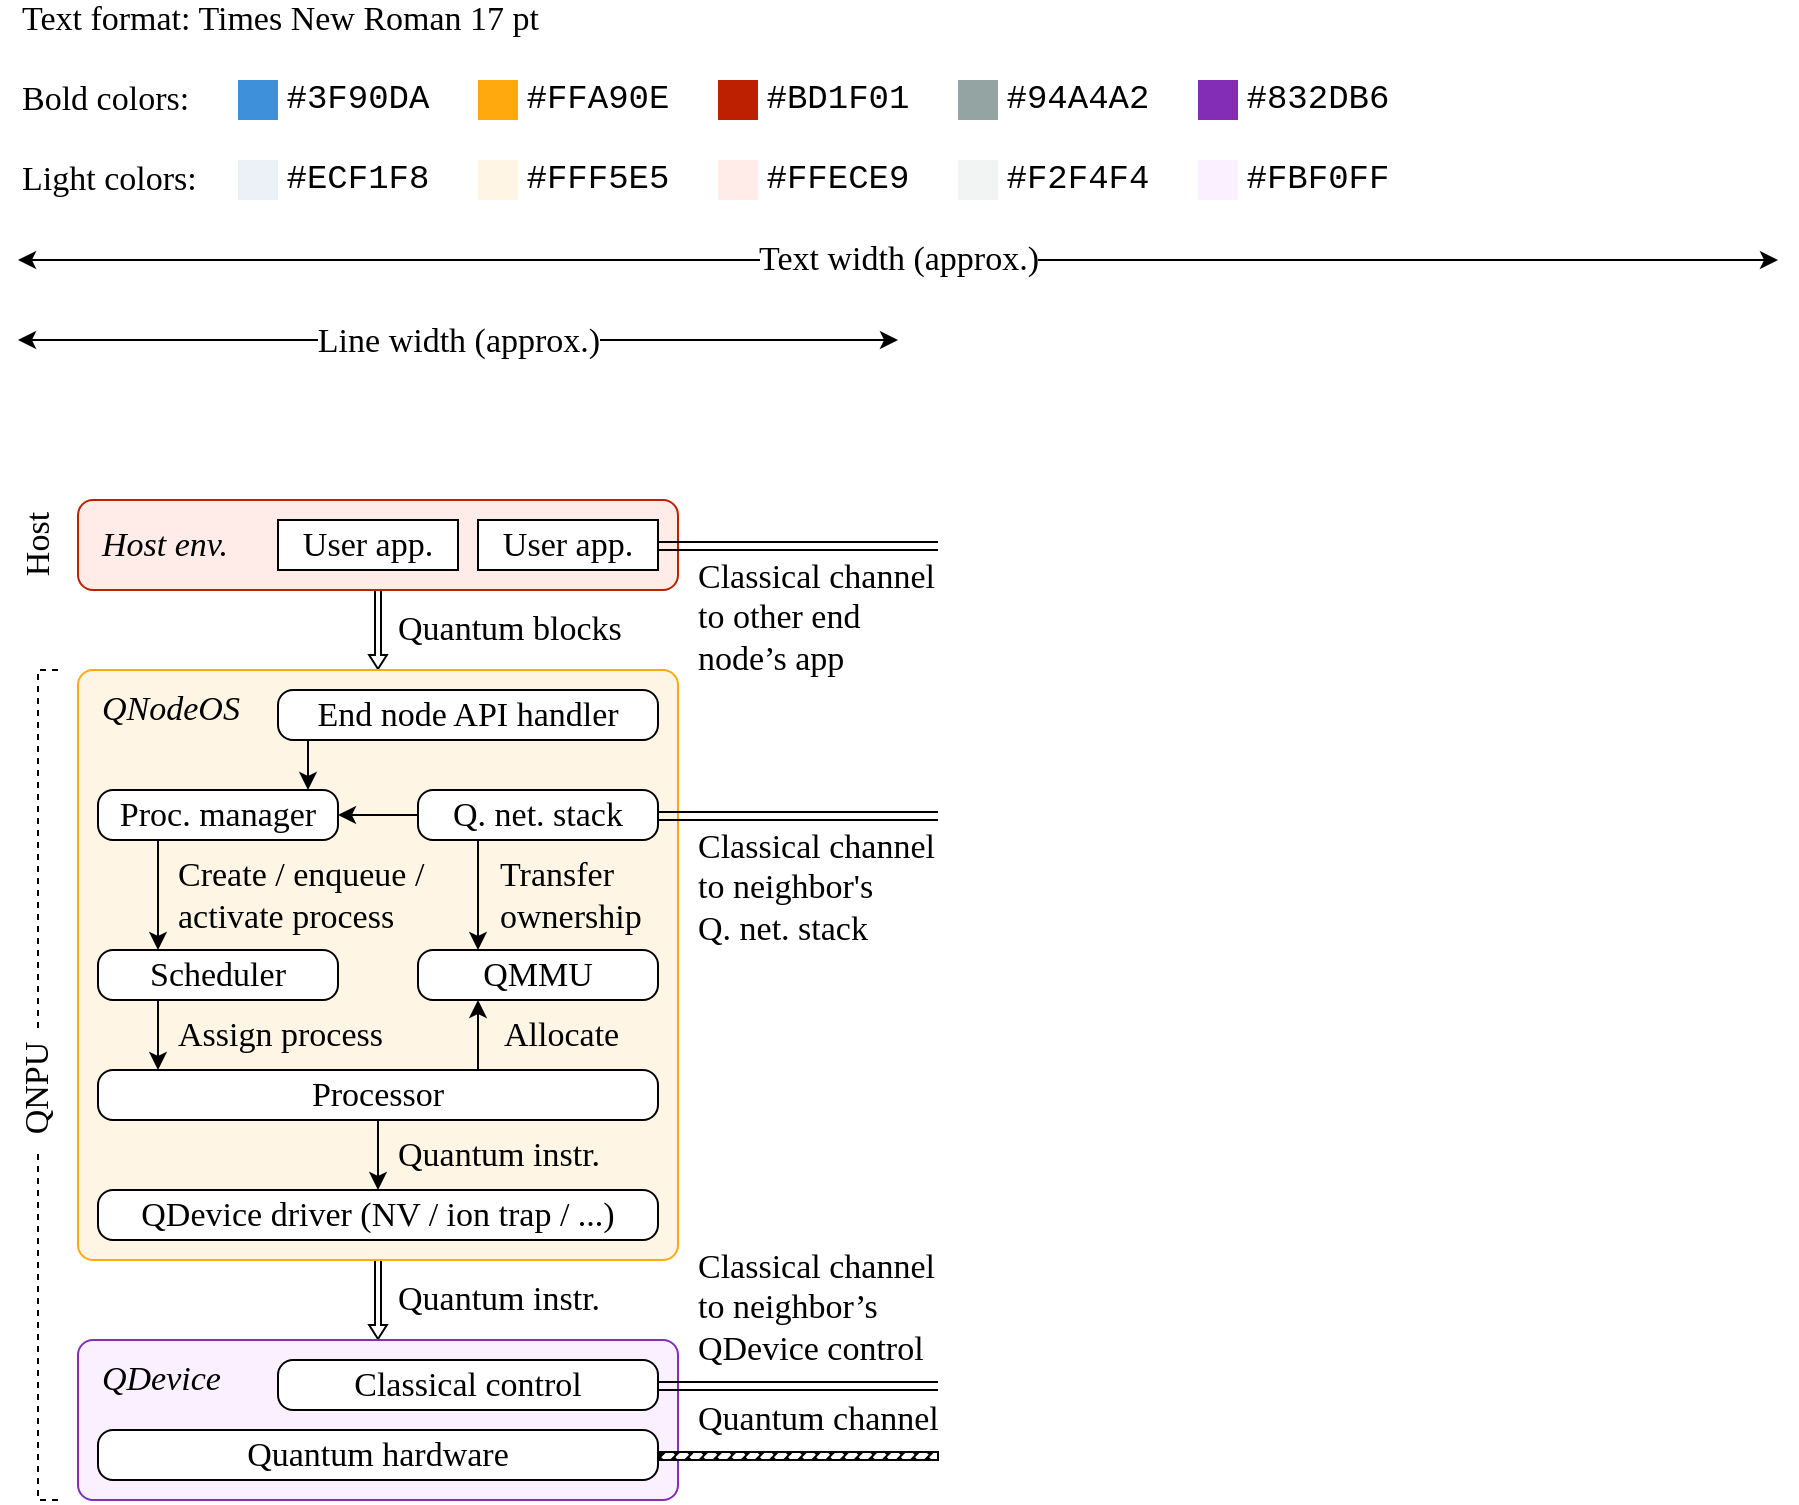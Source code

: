 <mxfile version="20.7.4" type="device"><diagram id="D1HtAhjjhCdzmTIrUNiw" name="Page-1"><mxGraphModel dx="1793" dy="1049" grid="1" gridSize="10" guides="1" tooltips="1" connect="1" arrows="1" fold="1" page="1" pageScale="1" pageWidth="1100" pageHeight="850" math="0" shadow="0"><root><mxCell id="0"/><mxCell id="1" parent="0"/><mxCell id="3X6UR7vebm-MhE1ssPxp-44" style="edgeStyle=orthogonalEdgeStyle;rounded=0;orthogonalLoop=1;jettySize=auto;html=1;entryX=0.5;entryY=0;entryDx=0;entryDy=0;shape=flexArrow;endWidth=4.88;endSize=2;width=3;startSize=5;" parent="1" edge="1"><mxGeometry relative="1" as="geometry"><mxPoint x="300" y="322" as="sourcePoint"/><mxPoint x="300" y="365" as="targetPoint"/></mxGeometry></mxCell><mxCell id="3X6UR7vebm-MhE1ssPxp-39" style="edgeStyle=orthogonalEdgeStyle;rounded=0;orthogonalLoop=1;jettySize=auto;html=1;entryX=0.5;entryY=0;entryDx=0;entryDy=0;shape=flexArrow;endWidth=4.88;endSize=2;width=3;startSize=5;" parent="1" edge="1"><mxGeometry relative="1" as="geometry"><mxPoint x="300" y="657" as="sourcePoint"/><mxPoint x="300" y="700" as="targetPoint"/></mxGeometry></mxCell><mxCell id="3X6UR7vebm-MhE1ssPxp-5" value="QNodeOS" style="rounded=1;whiteSpace=wrap;html=1;strokeWidth=1;fontFamily=Times New Roman;fontSize=17;align=left;verticalAlign=top;spacingRight=0;spacingLeft=12;spacingTop=5;spacing=0;absoluteArcSize=1;arcSize=15;fontStyle=2;shadow=0;sketch=0;strokeColor=#FFA90E;fillColor=#FFF5E5;" parent="1" vertex="1"><mxGeometry x="150" y="365" width="300" height="295" as="geometry"/></mxCell><mxCell id="HOQ9eJgj0v2eyHVtLmr2-1" value="" style="endArrow=classic;startArrow=classic;html=1;" parent="1" edge="1"><mxGeometry width="50" height="50" relative="1" as="geometry"><mxPoint x="120" y="160" as="sourcePoint"/><mxPoint x="1000" y="160" as="targetPoint"/></mxGeometry></mxCell><mxCell id="HOQ9eJgj0v2eyHVtLmr2-7" value="Text width (approx.)" style="edgeLabel;html=1;align=center;verticalAlign=middle;resizable=0;points=[];fontSize=17;fontFamily=Times New Roman;" parent="HOQ9eJgj0v2eyHVtLmr2-1" vertex="1" connectable="0"><mxGeometry x="0.509" relative="1" as="geometry"><mxPoint x="-224.17" as="offset"/></mxGeometry></mxCell><mxCell id="HOQ9eJgj0v2eyHVtLmr2-2" value="" style="endArrow=classic;startArrow=classic;html=1;" parent="1" edge="1"><mxGeometry width="50" height="50" relative="1" as="geometry"><mxPoint x="120" y="200" as="sourcePoint"/><mxPoint x="560" y="200" as="targetPoint"/></mxGeometry></mxCell><mxCell id="HOQ9eJgj0v2eyHVtLmr2-6" value="Line width (approx.)" style="edgeLabel;html=1;align=center;verticalAlign=middle;resizable=0;points=[];fontSize=17;fontFamily=Times New Roman;spacingLeft=0;" parent="HOQ9eJgj0v2eyHVtLmr2-2" vertex="1" connectable="0"><mxGeometry x="0.038" y="-1" relative="1" as="geometry"><mxPoint x="-8.33" as="offset"/></mxGeometry></mxCell><mxCell id="HOQ9eJgj0v2eyHVtLmr2-10" value="Text format: Times New Roman 17 pt" style="text;html=1;strokeColor=none;fillColor=none;align=left;verticalAlign=middle;whiteSpace=wrap;rounded=0;fontFamily=Times New Roman;fontSize=17;" parent="1" vertex="1"><mxGeometry x="120" y="30" width="280" height="20" as="geometry"/></mxCell><mxCell id="HOQ9eJgj0v2eyHVtLmr2-24" value="Bold colors:" style="text;html=1;strokeColor=none;fillColor=none;align=left;verticalAlign=middle;whiteSpace=wrap;rounded=0;fontFamily=Times New Roman;fontSize=17;" parent="1" vertex="1"><mxGeometry x="120" y="70" width="100" height="20" as="geometry"/></mxCell><mxCell id="HOQ9eJgj0v2eyHVtLmr2-25" value="" style="rounded=0;whiteSpace=wrap;html=1;fontFamily=Times New Roman;fontSize=17;align=center;strokeColor=none;fillColor=#3f90da;" parent="1" vertex="1"><mxGeometry x="230" y="70" width="20" height="20" as="geometry"/></mxCell><mxCell id="HOQ9eJgj0v2eyHVtLmr2-26" value="" style="rounded=0;whiteSpace=wrap;html=1;fontFamily=Times New Roman;fontSize=17;align=center;strokeColor=none;fillColor=#ffa90e;" parent="1" vertex="1"><mxGeometry x="350" y="70" width="20" height="20" as="geometry"/></mxCell><mxCell id="HOQ9eJgj0v2eyHVtLmr2-27" value="" style="rounded=0;whiteSpace=wrap;html=1;fontFamily=Times New Roman;fontSize=17;align=center;strokeColor=none;fillColor=#bd1f01;" parent="1" vertex="1"><mxGeometry x="470" y="70" width="20" height="20" as="geometry"/></mxCell><mxCell id="HOQ9eJgj0v2eyHVtLmr2-28" value="" style="rounded=0;whiteSpace=wrap;html=1;fontFamily=Times New Roman;fontSize=17;align=center;strokeColor=none;fillColor=#94A4A2;" parent="1" vertex="1"><mxGeometry x="590" y="70" width="20" height="20" as="geometry"/></mxCell><mxCell id="HOQ9eJgj0v2eyHVtLmr2-29" value="&lt;span style=&quot;text-align: left&quot;&gt;#94A4A2&lt;/span&gt;" style="text;html=1;strokeColor=none;fillColor=none;align=center;verticalAlign=middle;whiteSpace=wrap;rounded=0;fontFamily=Courier New;fontSize=17;" parent="1" vertex="1"><mxGeometry x="610" y="70" width="80" height="20" as="geometry"/></mxCell><mxCell id="HOQ9eJgj0v2eyHVtLmr2-30" value="&lt;span style=&quot;text-align: left&quot;&gt;#BD1F01&lt;/span&gt;" style="text;html=1;strokeColor=none;fillColor=none;align=center;verticalAlign=middle;whiteSpace=wrap;rounded=0;fontFamily=Courier New;fontSize=17;" parent="1" vertex="1"><mxGeometry x="490" y="70" width="80" height="20" as="geometry"/></mxCell><mxCell id="HOQ9eJgj0v2eyHVtLmr2-31" value="&lt;span style=&quot;text-align: left&quot;&gt;#FFA90E&lt;/span&gt;" style="text;html=1;strokeColor=none;fillColor=none;align=center;verticalAlign=middle;whiteSpace=wrap;rounded=0;fontFamily=Courier New;fontSize=17;" parent="1" vertex="1"><mxGeometry x="370" y="70" width="80" height="20" as="geometry"/></mxCell><mxCell id="HOQ9eJgj0v2eyHVtLmr2-32" value="&lt;span style=&quot;text-align: left&quot;&gt;#3F90DA&lt;/span&gt;" style="text;html=1;strokeColor=none;fillColor=none;align=center;verticalAlign=middle;whiteSpace=wrap;rounded=0;fontFamily=Courier New;fontSize=17;" parent="1" vertex="1"><mxGeometry x="250" y="70" width="80" height="20" as="geometry"/></mxCell><mxCell id="HOQ9eJgj0v2eyHVtLmr2-33" value="Light colors:" style="text;html=1;strokeColor=none;fillColor=none;align=left;verticalAlign=middle;whiteSpace=wrap;rounded=0;fontFamily=Times New Roman;fontSize=17;" parent="1" vertex="1"><mxGeometry x="120" y="110" width="100" height="20" as="geometry"/></mxCell><mxCell id="HOQ9eJgj0v2eyHVtLmr2-34" value="" style="rounded=0;whiteSpace=wrap;html=1;fontFamily=Times New Roman;fontSize=17;align=center;strokeColor=none;fillColor=#ecf1f8;" parent="1" vertex="1"><mxGeometry x="230" y="110" width="20" height="20" as="geometry"/></mxCell><mxCell id="HOQ9eJgj0v2eyHVtLmr2-35" value="" style="rounded=0;whiteSpace=wrap;html=1;fontFamily=Times New Roman;fontSize=17;align=center;strokeColor=none;fillColor=#fff5e5;" parent="1" vertex="1"><mxGeometry x="350" y="110" width="20" height="20" as="geometry"/></mxCell><mxCell id="HOQ9eJgj0v2eyHVtLmr2-36" value="" style="rounded=0;whiteSpace=wrap;html=1;fontFamily=Times New Roman;fontSize=17;align=center;strokeColor=none;fillColor=#ffece9;" parent="1" vertex="1"><mxGeometry x="470" y="110" width="20" height="20" as="geometry"/></mxCell><mxCell id="HOQ9eJgj0v2eyHVtLmr2-37" value="" style="rounded=0;whiteSpace=wrap;html=1;fontFamily=Times New Roman;fontSize=17;align=center;strokeColor=none;fillColor=#F2F4F4;" parent="1" vertex="1"><mxGeometry x="590" y="110" width="20" height="20" as="geometry"/></mxCell><mxCell id="HOQ9eJgj0v2eyHVtLmr2-38" value="&lt;span style=&quot;text-align: left&quot;&gt;#&lt;/span&gt;F2F4F4" style="text;html=1;strokeColor=none;fillColor=none;align=center;verticalAlign=middle;whiteSpace=wrap;rounded=0;fontFamily=Courier New;fontSize=17;" parent="1" vertex="1"><mxGeometry x="610" y="110" width="80" height="20" as="geometry"/></mxCell><mxCell id="HOQ9eJgj0v2eyHVtLmr2-39" value="&lt;span style=&quot;text-align: left&quot;&gt;#&lt;/span&gt;FFECE9" style="text;html=1;strokeColor=none;fillColor=none;align=center;verticalAlign=middle;whiteSpace=wrap;rounded=0;fontFamily=Courier New;fontSize=17;" parent="1" vertex="1"><mxGeometry x="490" y="110" width="80" height="20" as="geometry"/></mxCell><mxCell id="HOQ9eJgj0v2eyHVtLmr2-40" value="&lt;span style=&quot;text-align: left&quot;&gt;#&lt;/span&gt;FFF5E5" style="text;html=1;strokeColor=none;fillColor=none;align=center;verticalAlign=middle;whiteSpace=wrap;rounded=0;fontFamily=Courier New;fontSize=17;" parent="1" vertex="1"><mxGeometry x="370" y="110" width="80" height="20" as="geometry"/></mxCell><mxCell id="HOQ9eJgj0v2eyHVtLmr2-41" value="&lt;span style=&quot;text-align: left&quot;&gt;#&lt;/span&gt;ECF1F8" style="text;html=1;strokeColor=none;fillColor=none;align=center;verticalAlign=middle;whiteSpace=wrap;rounded=0;fontFamily=Courier New;fontSize=17;" parent="1" vertex="1"><mxGeometry x="250" y="110" width="80" height="20" as="geometry"/></mxCell><mxCell id="PxhoU1N86w6rkpq-SPUx-25" value="" style="rounded=0;whiteSpace=wrap;html=1;fontFamily=Times New Roman;fontSize=17;align=center;strokeColor=none;fillColor=#832DB6;" parent="1" vertex="1"><mxGeometry x="710" y="70" width="20" height="20" as="geometry"/></mxCell><mxCell id="PxhoU1N86w6rkpq-SPUx-26" value="&lt;span style=&quot;text-align: left&quot;&gt;#&lt;/span&gt;832DB6" style="text;html=1;strokeColor=none;fillColor=none;align=center;verticalAlign=middle;whiteSpace=wrap;rounded=0;fontFamily=Courier New;fontSize=17;" parent="1" vertex="1"><mxGeometry x="730" y="70" width="80" height="20" as="geometry"/></mxCell><mxCell id="PxhoU1N86w6rkpq-SPUx-27" value="" style="rounded=0;whiteSpace=wrap;html=1;fontFamily=Times New Roman;fontSize=17;align=center;strokeColor=none;fillColor=#FBF0FF;" parent="1" vertex="1"><mxGeometry x="710" y="110" width="20" height="20" as="geometry"/></mxCell><mxCell id="PxhoU1N86w6rkpq-SPUx-28" value="&lt;span style=&quot;text-align: left&quot;&gt;#&lt;/span&gt;FBF0FF" style="text;html=1;strokeColor=none;fillColor=none;align=center;verticalAlign=middle;whiteSpace=wrap;rounded=0;fontFamily=Courier New;fontSize=17;" parent="1" vertex="1"><mxGeometry x="730" y="110" width="80" height="20" as="geometry"/></mxCell><mxCell id="3X6UR7vebm-MhE1ssPxp-1" value="Host env." style="rounded=1;whiteSpace=wrap;html=1;strokeWidth=1;fontFamily=Times New Roman;fontSize=17;align=left;verticalAlign=middle;spacingRight=0;spacingLeft=12;spacingTop=0;spacing=0;absoluteArcSize=1;arcSize=15;fontStyle=2;shadow=0;sketch=0;fillColor=#FFECE9;strokeColor=#BD1F01;" parent="1" vertex="1"><mxGeometry x="150" y="280" width="300" height="45" as="geometry"/></mxCell><mxCell id="3X6UR7vebm-MhE1ssPxp-2" value="User app." style="rounded=0;whiteSpace=wrap;html=1;strokeWidth=1;fontFamily=Times New Roman;fontSize=17;align=center;spacing=0;" parent="1" vertex="1"><mxGeometry x="250" y="290" width="90" height="25" as="geometry"/></mxCell><mxCell id="3X6UR7vebm-MhE1ssPxp-3" value="User app." style="rounded=0;whiteSpace=wrap;html=1;strokeWidth=1;fontFamily=Times New Roman;fontSize=17;align=center;spacing=0;" parent="1" vertex="1"><mxGeometry x="350" y="290" width="90" height="25" as="geometry"/></mxCell><mxCell id="3X6UR7vebm-MhE1ssPxp-6" value="End node API handler" style="rounded=1;whiteSpace=wrap;html=1;strokeWidth=1;fontFamily=Times New Roman;fontSize=17;align=center;verticalAlign=middle;spacing=0;absoluteArcSize=1;arcSize=15;" parent="1" vertex="1"><mxGeometry x="250" y="375" width="190" height="25" as="geometry"/></mxCell><mxCell id="3X6UR7vebm-MhE1ssPxp-7" value="Scheduler" style="rounded=1;whiteSpace=wrap;html=1;strokeWidth=1;fontFamily=Times New Roman;fontSize=17;align=center;verticalAlign=middle;spacing=0;absoluteArcSize=1;arcSize=15;" parent="1" vertex="1"><mxGeometry x="160" y="505" width="120" height="25" as="geometry"/></mxCell><mxCell id="3X6UR7vebm-MhE1ssPxp-8" value="Processor" style="rounded=1;whiteSpace=wrap;html=1;strokeWidth=1;fontFamily=Times New Roman;fontSize=17;align=center;verticalAlign=middle;spacing=0;absoluteArcSize=1;arcSize=15;" parent="1" vertex="1"><mxGeometry x="160" y="565" width="280" height="25" as="geometry"/></mxCell><mxCell id="3X6UR7vebm-MhE1ssPxp-9" value="Proc. manager" style="rounded=1;whiteSpace=wrap;html=1;strokeWidth=1;fontFamily=Times New Roman;fontSize=17;align=center;verticalAlign=middle;spacing=0;absoluteArcSize=1;arcSize=15;" parent="1" vertex="1"><mxGeometry x="160" y="425" width="120" height="25" as="geometry"/></mxCell><mxCell id="3X6UR7vebm-MhE1ssPxp-14" style="edgeStyle=orthogonalEdgeStyle;rounded=0;orthogonalLoop=1;jettySize=auto;html=1;exitX=0;exitY=0.5;exitDx=0;exitDy=0;entryX=1;entryY=0.5;entryDx=0;entryDy=0;" parent="1" source="3X6UR7vebm-MhE1ssPxp-10" target="3X6UR7vebm-MhE1ssPxp-9" edge="1"><mxGeometry relative="1" as="geometry"/></mxCell><mxCell id="3X6UR7vebm-MhE1ssPxp-10" value="Q. net. stack" style="rounded=1;whiteSpace=wrap;html=1;strokeWidth=1;fontFamily=Times New Roman;fontSize=17;align=center;verticalAlign=middle;spacing=0;absoluteArcSize=1;arcSize=15;" parent="1" vertex="1"><mxGeometry x="320" y="425" width="120" height="25" as="geometry"/></mxCell><mxCell id="3X6UR7vebm-MhE1ssPxp-11" value="QMMU" style="rounded=1;whiteSpace=wrap;html=1;strokeWidth=1;fontFamily=Times New Roman;fontSize=17;align=center;verticalAlign=middle;spacing=0;absoluteArcSize=1;arcSize=15;" parent="1" vertex="1"><mxGeometry x="320" y="505" width="120" height="25" as="geometry"/></mxCell><mxCell id="3X6UR7vebm-MhE1ssPxp-12" value="QDevice driver (NV / ion trap / ...)" style="rounded=1;whiteSpace=wrap;html=1;strokeWidth=1;fontFamily=Times New Roman;fontSize=17;align=center;verticalAlign=middle;spacing=0;absoluteArcSize=1;arcSize=15;" parent="1" vertex="1"><mxGeometry x="160" y="625" width="280" height="25" as="geometry"/></mxCell><mxCell id="3X6UR7vebm-MhE1ssPxp-17" style="edgeStyle=orthogonalEdgeStyle;rounded=0;orthogonalLoop=1;jettySize=auto;html=1;entryX=0.5;entryY=0;entryDx=0;entryDy=0;" parent="1" edge="1"><mxGeometry relative="1" as="geometry"><mxPoint x="190" y="530" as="sourcePoint"/><mxPoint x="190.0" y="565" as="targetPoint"/></mxGeometry></mxCell><mxCell id="3X6UR7vebm-MhE1ssPxp-22" value="Assign process" style="text;html=1;strokeColor=none;fillColor=none;align=left;verticalAlign=middle;whiteSpace=wrap;rounded=0;fontFamily=Times New Roman;fontSize=17;spacing=0;" parent="1" vertex="1"><mxGeometry x="200" y="530" width="110" height="35" as="geometry"/></mxCell><mxCell id="3X6UR7vebm-MhE1ssPxp-23" style="edgeStyle=orthogonalEdgeStyle;rounded=0;orthogonalLoop=1;jettySize=auto;html=1;entryX=0.5;entryY=0;entryDx=0;entryDy=0;" parent="1" edge="1"><mxGeometry relative="1" as="geometry"><mxPoint x="190" y="450" as="sourcePoint"/><mxPoint x="190" y="505" as="targetPoint"/></mxGeometry></mxCell><mxCell id="3X6UR7vebm-MhE1ssPxp-24" value="Create / enqueue / activate process" style="text;html=1;strokeColor=none;fillColor=none;align=left;verticalAlign=middle;whiteSpace=wrap;rounded=0;fontFamily=Times New Roman;fontSize=17;spacing=0;" parent="1" vertex="1"><mxGeometry x="200" y="450" width="130" height="55" as="geometry"/></mxCell><mxCell id="3X6UR7vebm-MhE1ssPxp-27" style="edgeStyle=orthogonalEdgeStyle;rounded=0;orthogonalLoop=1;jettySize=auto;html=1;entryX=0.5;entryY=0;entryDx=0;entryDy=0;" parent="1" edge="1"><mxGeometry relative="1" as="geometry"><mxPoint x="265" y="400" as="sourcePoint"/><mxPoint x="265" y="425" as="targetPoint"/></mxGeometry></mxCell><mxCell id="3X6UR7vebm-MhE1ssPxp-29" style="edgeStyle=orthogonalEdgeStyle;rounded=0;orthogonalLoop=1;jettySize=auto;html=1;entryX=0.5;entryY=0;entryDx=0;entryDy=0;" parent="1" edge="1"><mxGeometry relative="1" as="geometry"><mxPoint x="350" y="565" as="sourcePoint"/><mxPoint x="350" y="530" as="targetPoint"/></mxGeometry></mxCell><mxCell id="3X6UR7vebm-MhE1ssPxp-30" value="Allocate" style="text;html=1;strokeColor=none;fillColor=none;align=left;verticalAlign=middle;whiteSpace=wrap;rounded=0;fontFamily=Times New Roman;fontSize=17;spacing=0;" parent="1" vertex="1"><mxGeometry x="362.5" y="530" width="67.5" height="35" as="geometry"/></mxCell><mxCell id="3X6UR7vebm-MhE1ssPxp-31" style="edgeStyle=orthogonalEdgeStyle;rounded=0;orthogonalLoop=1;jettySize=auto;html=1;entryX=0.5;entryY=0;entryDx=0;entryDy=0;" parent="1" edge="1"><mxGeometry relative="1" as="geometry"><mxPoint x="350" y="450" as="sourcePoint"/><mxPoint x="350" y="505" as="targetPoint"/></mxGeometry></mxCell><mxCell id="3X6UR7vebm-MhE1ssPxp-32" value="Transfer ownership" style="text;html=1;strokeColor=none;fillColor=none;align=left;verticalAlign=middle;whiteSpace=wrap;rounded=0;fontFamily=Times New Roman;fontSize=17;spacing=0;" parent="1" vertex="1"><mxGeometry x="360.5" y="450" width="79.5" height="55" as="geometry"/></mxCell><mxCell id="3X6UR7vebm-MhE1ssPxp-35" style="edgeStyle=orthogonalEdgeStyle;rounded=0;orthogonalLoop=1;jettySize=auto;html=1;entryX=0.5;entryY=0;entryDx=0;entryDy=0;" parent="1" edge="1"><mxGeometry relative="1" as="geometry"><mxPoint x="300" y="590" as="sourcePoint"/><mxPoint x="300" y="625" as="targetPoint"/></mxGeometry></mxCell><mxCell id="3X6UR7vebm-MhE1ssPxp-36" value="Quantum instr." style="text;html=1;strokeColor=none;fillColor=none;align=left;verticalAlign=middle;whiteSpace=wrap;rounded=0;fontFamily=Times New Roman;fontSize=17;spacing=0;" parent="1" vertex="1"><mxGeometry x="310" y="590" width="125" height="35" as="geometry"/></mxCell><mxCell id="3X6UR7vebm-MhE1ssPxp-38" value="QDevice" style="rounded=1;whiteSpace=wrap;html=1;strokeWidth=1;fontFamily=Times New Roman;fontSize=17;align=left;verticalAlign=top;spacingRight=0;spacingLeft=12;spacingTop=5;spacing=0;absoluteArcSize=1;arcSize=15;fontStyle=2;shadow=0;sketch=0;strokeColor=#832DB6;fillColor=#FBF0FF;horizontal=1;" parent="1" vertex="1"><mxGeometry x="150" y="700" width="300" height="80" as="geometry"/></mxCell><mxCell id="3X6UR7vebm-MhE1ssPxp-40" value="Quantum instr." style="text;html=1;strokeColor=none;fillColor=none;align=left;verticalAlign=middle;whiteSpace=wrap;rounded=0;fontFamily=Times New Roman;fontSize=17;spacing=0;" parent="1" vertex="1"><mxGeometry x="310" y="660" width="140" height="40" as="geometry"/></mxCell><mxCell id="3X6UR7vebm-MhE1ssPxp-41" value="" style="endArrow=none;html=1;rounded=0;dashed=1;" parent="1" edge="1"><mxGeometry width="50" height="50" relative="1" as="geometry"><mxPoint x="140" y="780" as="sourcePoint"/><mxPoint x="140" y="365" as="targetPoint"/><Array as="points"><mxPoint x="130" y="780"/><mxPoint x="130" y="365"/></Array></mxGeometry></mxCell><mxCell id="3X6UR7vebm-MhE1ssPxp-42" value="QNPU" style="rounded=0;whiteSpace=wrap;html=1;strokeWidth=1;fontFamily=Times New Roman;fontSize=17;align=center;spacing=0;horizontal=0;strokeColor=none;" parent="1" vertex="1"><mxGeometry x="120" y="544" width="20" height="60" as="geometry"/></mxCell><mxCell id="3X6UR7vebm-MhE1ssPxp-43" value="Host" style="rounded=0;whiteSpace=wrap;html=1;strokeWidth=1;fontFamily=Times New Roman;fontSize=17;align=center;spacing=0;horizontal=0;strokeColor=none;" parent="1" vertex="1"><mxGeometry x="120" y="280" width="20" height="45" as="geometry"/></mxCell><mxCell id="3X6UR7vebm-MhE1ssPxp-45" value="Quantum blocks" style="text;html=1;strokeColor=none;fillColor=none;align=left;verticalAlign=middle;whiteSpace=wrap;rounded=0;fontFamily=Times New Roman;fontSize=17;spacing=0;" parent="1" vertex="1"><mxGeometry x="310" y="325" width="125" height="40" as="geometry"/></mxCell><mxCell id="3X6UR7vebm-MhE1ssPxp-46" value="" style="endArrow=none;html=1;shape=link;" parent="1" edge="1"><mxGeometry width="50" height="50" relative="1" as="geometry"><mxPoint x="440" y="438" as="sourcePoint"/><mxPoint x="580" y="438" as="targetPoint"/></mxGeometry></mxCell><mxCell id="3X6UR7vebm-MhE1ssPxp-48" value="" style="endArrow=none;html=1;shape=link;" parent="1" edge="1"><mxGeometry width="50" height="50" relative="1" as="geometry"><mxPoint x="440" y="303" as="sourcePoint"/><mxPoint x="580" y="303" as="targetPoint"/></mxGeometry></mxCell><mxCell id="3X6UR7vebm-MhE1ssPxp-49" value="Classical channel to other end node’s app" style="text;html=1;strokeColor=none;fillColor=none;align=left;verticalAlign=middle;whiteSpace=wrap;rounded=0;fontFamily=Times New Roman;fontSize=17;spacing=0;" parent="1" vertex="1"><mxGeometry x="460" y="308" width="120" height="62" as="geometry"/></mxCell><mxCell id="3X6UR7vebm-MhE1ssPxp-52" value="" style="endArrow=none;html=1;shape=link;" parent="1" edge="1"><mxGeometry width="50" height="50" relative="1" as="geometry"><mxPoint x="440" y="723" as="sourcePoint"/><mxPoint x="580" y="723" as="targetPoint"/></mxGeometry></mxCell><mxCell id="3X6UR7vebm-MhE1ssPxp-53" value="Classical channel to neighbor’s&lt;br&gt;QDevice control" style="text;html=1;strokeColor=none;fillColor=none;align=left;verticalAlign=middle;whiteSpace=wrap;rounded=0;fontFamily=Times New Roman;fontSize=17;spacing=0;" parent="1" vertex="1"><mxGeometry x="460" y="653" width="120" height="62" as="geometry"/></mxCell><mxCell id="3X6UR7vebm-MhE1ssPxp-55" value="Quantum channel" style="text;html=1;strokeColor=none;fillColor=none;align=left;verticalAlign=middle;whiteSpace=wrap;rounded=0;fontFamily=Times New Roman;fontSize=17;spacing=0;" parent="1" vertex="1"><mxGeometry x="460" y="728" width="120" height="23" as="geometry"/></mxCell><mxCell id="3X6UR7vebm-MhE1ssPxp-56" value="Classical control" style="rounded=1;whiteSpace=wrap;html=1;strokeWidth=1;fontFamily=Times New Roman;fontSize=17;align=center;verticalAlign=middle;spacing=0;absoluteArcSize=1;arcSize=15;" parent="1" vertex="1"><mxGeometry x="250" y="710" width="190" height="25" as="geometry"/></mxCell><mxCell id="3X6UR7vebm-MhE1ssPxp-57" value="Quantum hardware" style="rounded=1;whiteSpace=wrap;html=1;strokeWidth=1;fontFamily=Times New Roman;fontSize=17;align=center;verticalAlign=middle;spacing=0;absoluteArcSize=1;arcSize=15;" parent="1" vertex="1"><mxGeometry x="160" y="745" width="280" height="25" as="geometry"/></mxCell><mxCell id="lN9cAKNCXXmxGM82LNwv-2" value="" style="verticalLabelPosition=bottom;verticalAlign=top;html=1;shape=mxgraph.basic.patternFillRect;fillStyle=diag;step=5;fillStrokeWidth=4;fillStrokeColor=#FFFFFF;shadow=0;glass=0;sketch=0;fillWeight=1;hachureGap=-1;jiggle=0;sketchStyle=rough;fontFamily=Times New Roman;fontSize=17;strokeWidth=1;fillColor=#000000;" parent="1" vertex="1"><mxGeometry x="440" y="756" width="140" height="4" as="geometry"/></mxCell><mxCell id="kI-hbc97SUzFuqW67Og3-1" value="Classical channel to neighbor's&lt;br&gt;Q. net. stack" style="text;html=1;strokeColor=none;fillColor=none;align=left;verticalAlign=middle;whiteSpace=wrap;rounded=0;fontFamily=Times New Roman;fontSize=17;spacing=0;" vertex="1" parent="1"><mxGeometry x="460" y="443" width="120" height="62" as="geometry"/></mxCell></root></mxGraphModel></diagram></mxfile>